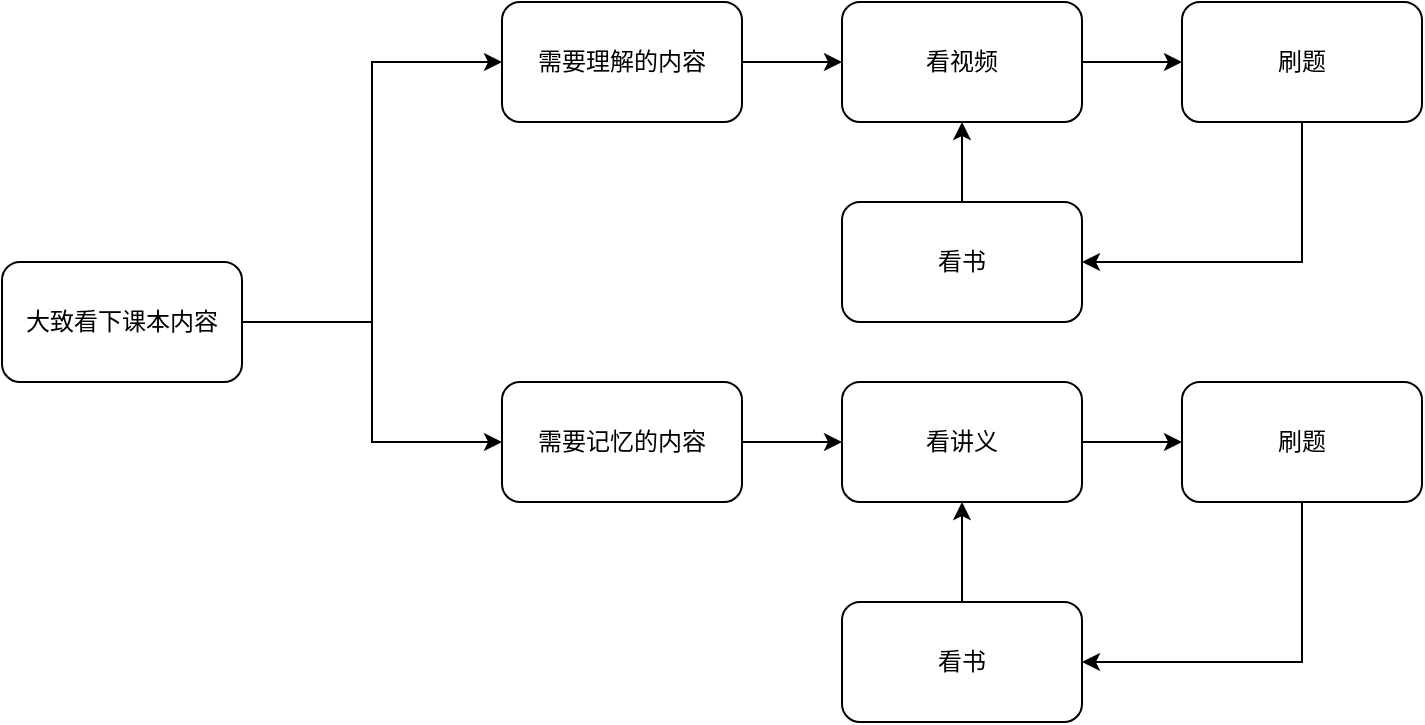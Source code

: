 <mxfile version="12.4.8" type="github">
  <diagram id="QwdOzoOgIp-lFg_ZPf8S" name="Page-1">
    <mxGraphModel dx="782" dy="427" grid="1" gridSize="10" guides="1" tooltips="1" connect="1" arrows="1" fold="1" page="1" pageScale="1" pageWidth="850" pageHeight="1100" math="0" shadow="0">
      <root>
        <mxCell id="0"/>
        <mxCell id="1" parent="0"/>
        <mxCell id="e8jK4cotqSa0LGnbvVJa-6" style="edgeStyle=orthogonalEdgeStyle;rounded=0;orthogonalLoop=1;jettySize=auto;html=1;exitX=1;exitY=0.5;exitDx=0;exitDy=0;entryX=0;entryY=0.5;entryDx=0;entryDy=0;" edge="1" parent="1" source="e8jK4cotqSa0LGnbvVJa-1" target="e8jK4cotqSa0LGnbvVJa-2">
          <mxGeometry relative="1" as="geometry"/>
        </mxCell>
        <mxCell id="e8jK4cotqSa0LGnbvVJa-1" value="需要理解的内容" style="rounded=1;whiteSpace=wrap;html=1;" vertex="1" parent="1">
          <mxGeometry x="310" y="60" width="120" height="60" as="geometry"/>
        </mxCell>
        <mxCell id="e8jK4cotqSa0LGnbvVJa-16" style="edgeStyle=orthogonalEdgeStyle;rounded=0;orthogonalLoop=1;jettySize=auto;html=1;exitX=1;exitY=0.5;exitDx=0;exitDy=0;entryX=0;entryY=0.5;entryDx=0;entryDy=0;" edge="1" parent="1" source="e8jK4cotqSa0LGnbvVJa-2" target="e8jK4cotqSa0LGnbvVJa-15">
          <mxGeometry relative="1" as="geometry"/>
        </mxCell>
        <mxCell id="e8jK4cotqSa0LGnbvVJa-2" value="看视频" style="rounded=1;whiteSpace=wrap;html=1;" vertex="1" parent="1">
          <mxGeometry x="480" y="60" width="120" height="60" as="geometry"/>
        </mxCell>
        <mxCell id="e8jK4cotqSa0LGnbvVJa-7" style="edgeStyle=orthogonalEdgeStyle;rounded=0;orthogonalLoop=1;jettySize=auto;html=1;exitX=1;exitY=0.5;exitDx=0;exitDy=0;entryX=0;entryY=0.5;entryDx=0;entryDy=0;" edge="1" parent="1" source="e8jK4cotqSa0LGnbvVJa-3" target="e8jK4cotqSa0LGnbvVJa-4">
          <mxGeometry relative="1" as="geometry"/>
        </mxCell>
        <mxCell id="e8jK4cotqSa0LGnbvVJa-3" value="需要记忆的内容" style="rounded=1;whiteSpace=wrap;html=1;" vertex="1" parent="1">
          <mxGeometry x="310" y="250" width="120" height="60" as="geometry"/>
        </mxCell>
        <mxCell id="e8jK4cotqSa0LGnbvVJa-8" style="edgeStyle=orthogonalEdgeStyle;rounded=0;orthogonalLoop=1;jettySize=auto;html=1;exitX=1;exitY=0.5;exitDx=0;exitDy=0;entryX=0;entryY=0.5;entryDx=0;entryDy=0;" edge="1" parent="1" source="e8jK4cotqSa0LGnbvVJa-4" target="e8jK4cotqSa0LGnbvVJa-5">
          <mxGeometry relative="1" as="geometry"/>
        </mxCell>
        <mxCell id="e8jK4cotqSa0LGnbvVJa-4" value="看讲义" style="rounded=1;whiteSpace=wrap;html=1;" vertex="1" parent="1">
          <mxGeometry x="480" y="250" width="120" height="60" as="geometry"/>
        </mxCell>
        <mxCell id="e8jK4cotqSa0LGnbvVJa-10" style="edgeStyle=orthogonalEdgeStyle;rounded=0;orthogonalLoop=1;jettySize=auto;html=1;exitX=0.5;exitY=1;exitDx=0;exitDy=0;entryX=1;entryY=0.5;entryDx=0;entryDy=0;" edge="1" parent="1" source="e8jK4cotqSa0LGnbvVJa-5" target="e8jK4cotqSa0LGnbvVJa-9">
          <mxGeometry relative="1" as="geometry"/>
        </mxCell>
        <mxCell id="e8jK4cotqSa0LGnbvVJa-5" value="刷题" style="rounded=1;whiteSpace=wrap;html=1;" vertex="1" parent="1">
          <mxGeometry x="650" y="250" width="120" height="60" as="geometry"/>
        </mxCell>
        <mxCell id="e8jK4cotqSa0LGnbvVJa-11" style="edgeStyle=orthogonalEdgeStyle;rounded=0;orthogonalLoop=1;jettySize=auto;html=1;exitX=0.5;exitY=0;exitDx=0;exitDy=0;entryX=0.5;entryY=1;entryDx=0;entryDy=0;" edge="1" parent="1" source="e8jK4cotqSa0LGnbvVJa-9" target="e8jK4cotqSa0LGnbvVJa-4">
          <mxGeometry relative="1" as="geometry"/>
        </mxCell>
        <mxCell id="e8jK4cotqSa0LGnbvVJa-9" value="看书" style="rounded=1;whiteSpace=wrap;html=1;" vertex="1" parent="1">
          <mxGeometry x="480" y="360" width="120" height="60" as="geometry"/>
        </mxCell>
        <mxCell id="e8jK4cotqSa0LGnbvVJa-13" style="edgeStyle=orthogonalEdgeStyle;rounded=0;orthogonalLoop=1;jettySize=auto;html=1;exitX=1;exitY=0.5;exitDx=0;exitDy=0;entryX=0;entryY=0.5;entryDx=0;entryDy=0;" edge="1" parent="1" source="e8jK4cotqSa0LGnbvVJa-12" target="e8jK4cotqSa0LGnbvVJa-1">
          <mxGeometry relative="1" as="geometry"/>
        </mxCell>
        <mxCell id="e8jK4cotqSa0LGnbvVJa-14" style="edgeStyle=orthogonalEdgeStyle;rounded=0;orthogonalLoop=1;jettySize=auto;html=1;exitX=1;exitY=0.5;exitDx=0;exitDy=0;entryX=0;entryY=0.5;entryDx=0;entryDy=0;" edge="1" parent="1" source="e8jK4cotqSa0LGnbvVJa-12" target="e8jK4cotqSa0LGnbvVJa-3">
          <mxGeometry relative="1" as="geometry"/>
        </mxCell>
        <mxCell id="e8jK4cotqSa0LGnbvVJa-12" value="大致看下课本内容" style="rounded=1;whiteSpace=wrap;html=1;" vertex="1" parent="1">
          <mxGeometry x="60" y="190" width="120" height="60" as="geometry"/>
        </mxCell>
        <mxCell id="e8jK4cotqSa0LGnbvVJa-18" style="edgeStyle=orthogonalEdgeStyle;rounded=0;orthogonalLoop=1;jettySize=auto;html=1;exitX=0.5;exitY=1;exitDx=0;exitDy=0;entryX=1;entryY=0.5;entryDx=0;entryDy=0;" edge="1" parent="1" source="e8jK4cotqSa0LGnbvVJa-15" target="e8jK4cotqSa0LGnbvVJa-17">
          <mxGeometry relative="1" as="geometry"/>
        </mxCell>
        <mxCell id="e8jK4cotqSa0LGnbvVJa-15" value="刷题" style="rounded=1;whiteSpace=wrap;html=1;" vertex="1" parent="1">
          <mxGeometry x="650" y="60" width="120" height="60" as="geometry"/>
        </mxCell>
        <mxCell id="e8jK4cotqSa0LGnbvVJa-19" style="edgeStyle=orthogonalEdgeStyle;rounded=0;orthogonalLoop=1;jettySize=auto;html=1;exitX=0.5;exitY=0;exitDx=0;exitDy=0;entryX=0.5;entryY=1;entryDx=0;entryDy=0;" edge="1" parent="1" source="e8jK4cotqSa0LGnbvVJa-17" target="e8jK4cotqSa0LGnbvVJa-2">
          <mxGeometry relative="1" as="geometry"/>
        </mxCell>
        <mxCell id="e8jK4cotqSa0LGnbvVJa-17" value="看书" style="rounded=1;whiteSpace=wrap;html=1;" vertex="1" parent="1">
          <mxGeometry x="480" y="160" width="120" height="60" as="geometry"/>
        </mxCell>
      </root>
    </mxGraphModel>
  </diagram>
</mxfile>
